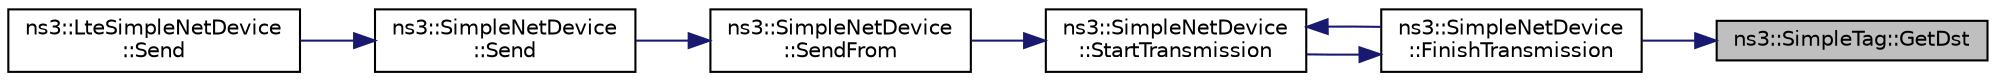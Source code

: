 digraph "ns3::SimpleTag::GetDst"
{
 // LATEX_PDF_SIZE
  edge [fontname="Helvetica",fontsize="10",labelfontname="Helvetica",labelfontsize="10"];
  node [fontname="Helvetica",fontsize="10",shape=record];
  rankdir="RL";
  Node1 [label="ns3::SimpleTag::GetDst",height=0.2,width=0.4,color="black", fillcolor="grey75", style="filled", fontcolor="black",tooltip="Get the destination address."];
  Node1 -> Node2 [dir="back",color="midnightblue",fontsize="10",style="solid",fontname="Helvetica"];
  Node2 [label="ns3::SimpleNetDevice\l::FinishTransmission",height=0.2,width=0.4,color="black", fillcolor="white", style="filled",URL="$classns3_1_1_simple_net_device.html#aa86c0f09ce1b41f410618e2b0c46b506",tooltip="The FinishTransmission method is used internally to finish the process of sending a packet out on the..."];
  Node2 -> Node3 [dir="back",color="midnightblue",fontsize="10",style="solid",fontname="Helvetica"];
  Node3 [label="ns3::SimpleNetDevice\l::StartTransmission",height=0.2,width=0.4,color="black", fillcolor="white", style="filled",URL="$classns3_1_1_simple_net_device.html#a88ca72c5ade6fc01be547fb0b0f01f62",tooltip="The StartTransmission method is used internally to start the process of sending a packet out on the c..."];
  Node3 -> Node2 [dir="back",color="midnightblue",fontsize="10",style="solid",fontname="Helvetica"];
  Node3 -> Node4 [dir="back",color="midnightblue",fontsize="10",style="solid",fontname="Helvetica"];
  Node4 [label="ns3::SimpleNetDevice\l::SendFrom",height=0.2,width=0.4,color="black", fillcolor="white", style="filled",URL="$classns3_1_1_simple_net_device.html#a82e090821f8f289e4f226153b6443b57",tooltip=" "];
  Node4 -> Node5 [dir="back",color="midnightblue",fontsize="10",style="solid",fontname="Helvetica"];
  Node5 [label="ns3::SimpleNetDevice\l::Send",height=0.2,width=0.4,color="black", fillcolor="white", style="filled",URL="$classns3_1_1_simple_net_device.html#a06e3ace212b01f6c1fd6ea7ec50ea805",tooltip=" "];
  Node5 -> Node6 [dir="back",color="midnightblue",fontsize="10",style="solid",fontname="Helvetica"];
  Node6 [label="ns3::LteSimpleNetDevice\l::Send",height=0.2,width=0.4,color="black", fillcolor="white", style="filled",URL="$classns3_1_1_lte_simple_net_device.html#a457313c324927ada27a18bf6ead9082c",tooltip=" "];
}
